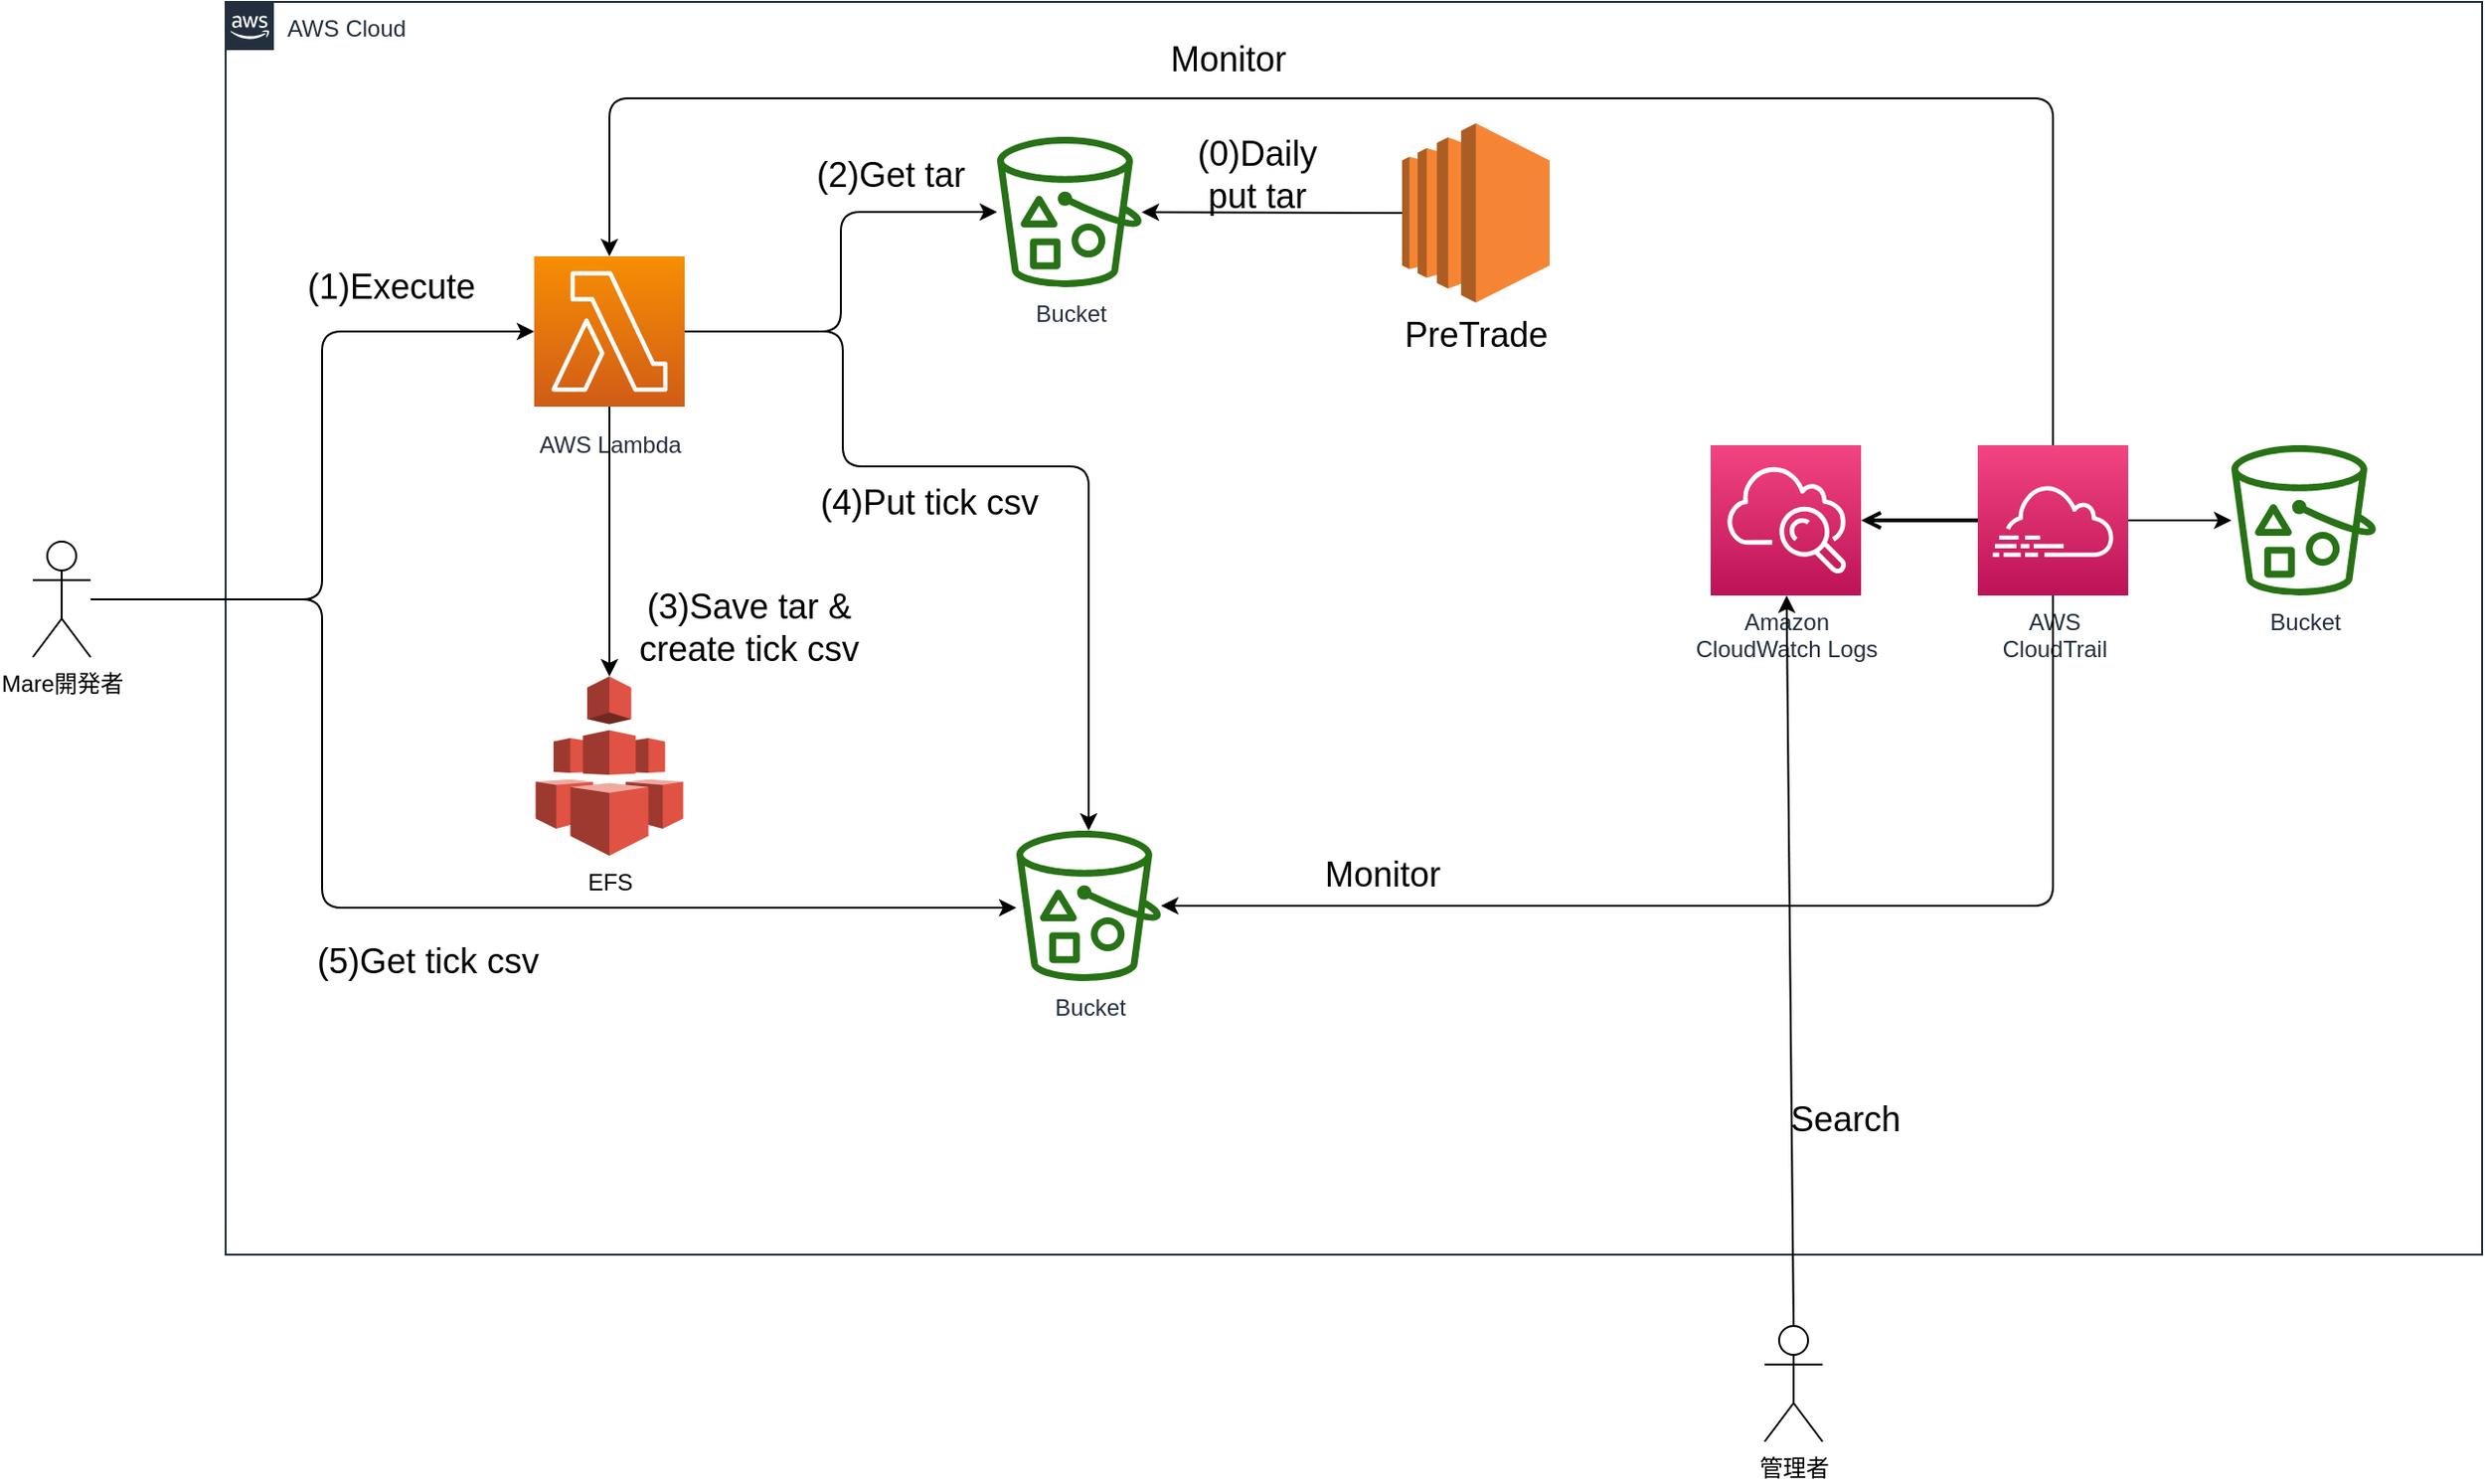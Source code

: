<mxfile version="14.2.4" type="github">
  <diagram id="Ht1M8jgEwFfnCIfOTk4-" name="Page-1">
    <mxGraphModel dx="2591" dy="859" grid="1" gridSize="10" guides="1" tooltips="1" connect="1" arrows="1" fold="1" page="1" pageScale="1" pageWidth="1169" pageHeight="827" math="0" shadow="0">
      <root>
        <mxCell id="0" />
        <mxCell id="1" parent="0" />
        <mxCell id="UEzPUAAOIrF-is8g5C7q-74" value="AWS Cloud" style="points=[[0,0],[0.25,0],[0.5,0],[0.75,0],[1,0],[1,0.25],[1,0.5],[1,0.75],[1,1],[0.75,1],[0.5,1],[0.25,1],[0,1],[0,0.75],[0,0.5],[0,0.25]];outlineConnect=0;gradientColor=none;html=1;whiteSpace=wrap;fontSize=12;fontStyle=0;shape=mxgraph.aws4.group;grIcon=mxgraph.aws4.group_aws_cloud_alt;strokeColor=#232F3E;fillColor=none;verticalAlign=top;align=left;spacingLeft=30;fontColor=#232F3E;dashed=0;labelBackgroundColor=#ffffff;" parent="1" vertex="1">
          <mxGeometry x="110" y="80" width="1170" height="650" as="geometry" />
        </mxCell>
        <mxCell id="UEzPUAAOIrF-is8g5C7q-101" value="" style="edgeStyle=orthogonalEdgeStyle;rounded=0;orthogonalLoop=1;jettySize=auto;html=1;endArrow=open;endFill=0;strokeWidth=2;" parent="1" source="UEzPUAAOIrF-is8g5C7q-84" target="UEzPUAAOIrF-is8g5C7q-83" edge="1">
          <mxGeometry relative="1" as="geometry" />
        </mxCell>
        <mxCell id="UEzPUAAOIrF-is8g5C7q-77" value="Bucket" style="outlineConnect=0;fontColor=#232F3E;gradientColor=none;fillColor=#277116;strokeColor=none;dashed=0;verticalLabelPosition=bottom;verticalAlign=top;align=center;html=1;fontSize=12;fontStyle=0;aspect=fixed;pointerEvents=1;shape=mxgraph.aws4.bucket_with_objects;labelBackgroundColor=#ffffff;" parent="1" vertex="1">
          <mxGeometry x="510" y="150" width="75" height="78" as="geometry" />
        </mxCell>
        <mxCell id="UEzPUAAOIrF-is8g5C7q-78" value="Bucket" style="outlineConnect=0;fontColor=#232F3E;gradientColor=none;fillColor=#277116;strokeColor=none;dashed=0;verticalLabelPosition=bottom;verticalAlign=top;align=center;html=1;fontSize=12;fontStyle=0;aspect=fixed;pointerEvents=1;shape=mxgraph.aws4.bucket_with_objects;labelBackgroundColor=#ffffff;" parent="1" vertex="1">
          <mxGeometry x="1150" y="310" width="75" height="78" as="geometry" />
        </mxCell>
        <mxCell id="UEzPUAAOIrF-is8g5C7q-83" value="Amazon&lt;br&gt;CloudWatch Logs&lt;br&gt;" style="outlineConnect=0;fontColor=#232F3E;gradientColor=#F34482;gradientDirection=north;fillColor=#BC1356;strokeColor=#ffffff;dashed=0;verticalLabelPosition=bottom;verticalAlign=top;align=center;html=1;fontSize=12;fontStyle=0;aspect=fixed;shape=mxgraph.aws4.resourceIcon;resIcon=mxgraph.aws4.cloudwatch;labelBackgroundColor=#ffffff;" parent="1" vertex="1">
          <mxGeometry x="880" y="310" width="78" height="78" as="geometry" />
        </mxCell>
        <mxCell id="E3s7RUcdX__Vuix6ed2L-28" value="" style="edgeStyle=orthogonalEdgeStyle;rounded=0;orthogonalLoop=1;jettySize=auto;html=1;fontSize=18;" edge="1" parent="1" source="UEzPUAAOIrF-is8g5C7q-84" target="UEzPUAAOIrF-is8g5C7q-78">
          <mxGeometry relative="1" as="geometry" />
        </mxCell>
        <mxCell id="UEzPUAAOIrF-is8g5C7q-84" value="AWS&lt;br&gt;CloudTrail" style="outlineConnect=0;fontColor=#232F3E;gradientColor=#F34482;gradientDirection=north;fillColor=#BC1356;strokeColor=#ffffff;dashed=0;verticalLabelPosition=bottom;verticalAlign=top;align=center;html=1;fontSize=12;fontStyle=0;aspect=fixed;shape=mxgraph.aws4.resourceIcon;resIcon=mxgraph.aws4.cloudtrail;labelBackgroundColor=#ffffff;" parent="1" vertex="1">
          <mxGeometry x="1018.5" y="310" width="78" height="78" as="geometry" />
        </mxCell>
        <mxCell id="UEzPUAAOIrF-is8g5C7q-85" value="AWS Lambda" style="outlineConnect=0;fontColor=#232F3E;gradientColor=#F78E04;gradientDirection=north;fillColor=#D05C17;strokeColor=#ffffff;dashed=0;verticalLabelPosition=bottom;verticalAlign=top;align=center;html=1;fontSize=12;fontStyle=0;aspect=fixed;shape=mxgraph.aws4.resourceIcon;resIcon=mxgraph.aws4.lambda;labelBackgroundColor=#ffffff;spacingTop=6;" parent="1" vertex="1">
          <mxGeometry x="270" y="212" width="78" height="78" as="geometry" />
        </mxCell>
        <mxCell id="E3s7RUcdX__Vuix6ed2L-1" value="Mare開発者" style="shape=umlActor;verticalLabelPosition=bottom;verticalAlign=top;html=1;outlineConnect=0;" vertex="1" parent="1">
          <mxGeometry x="10" y="360" width="30" height="60" as="geometry" />
        </mxCell>
        <mxCell id="E3s7RUcdX__Vuix6ed2L-2" value="Bucket" style="outlineConnect=0;fontColor=#232F3E;gradientColor=none;fillColor=#277116;strokeColor=none;dashed=0;verticalLabelPosition=bottom;verticalAlign=top;align=center;html=1;fontSize=12;fontStyle=0;aspect=fixed;pointerEvents=1;shape=mxgraph.aws4.bucket_with_objects;labelBackgroundColor=#ffffff;" vertex="1" parent="1">
          <mxGeometry x="520" y="510" width="75" height="78" as="geometry" />
        </mxCell>
        <mxCell id="E3s7RUcdX__Vuix6ed2L-3" value="EFS" style="outlineConnect=0;dashed=0;verticalLabelPosition=bottom;verticalAlign=top;align=center;html=1;shape=mxgraph.aws3.efs;fillColor=#E05243;gradientColor=none;" vertex="1" parent="1">
          <mxGeometry x="270.75" y="430" width="76.5" height="93" as="geometry" />
        </mxCell>
        <mxCell id="E3s7RUcdX__Vuix6ed2L-4" value="" style="endArrow=classic;html=1;entryX=0.5;entryY=0;entryDx=0;entryDy=0;entryPerimeter=0;" edge="1" parent="1" source="UEzPUAAOIrF-is8g5C7q-85" target="E3s7RUcdX__Vuix6ed2L-3">
          <mxGeometry width="50" height="50" relative="1" as="geometry">
            <mxPoint x="560" y="480" as="sourcePoint" />
            <mxPoint x="610" y="430" as="targetPoint" />
          </mxGeometry>
        </mxCell>
        <mxCell id="E3s7RUcdX__Vuix6ed2L-9" value="" style="endArrow=classic;html=1;edgeStyle=orthogonalEdgeStyle;" edge="1" parent="1" source="E3s7RUcdX__Vuix6ed2L-1" target="UEzPUAAOIrF-is8g5C7q-85">
          <mxGeometry width="50" height="50" relative="1" as="geometry">
            <mxPoint x="560" y="460" as="sourcePoint" />
            <mxPoint x="610" y="410" as="targetPoint" />
            <Array as="points">
              <mxPoint x="160" y="390" />
              <mxPoint x="160" y="251" />
            </Array>
          </mxGeometry>
        </mxCell>
        <mxCell id="E3s7RUcdX__Vuix6ed2L-10" value="" style="endArrow=classic;html=1;edgeStyle=orthogonalEdgeStyle;" edge="1" parent="1" source="UEzPUAAOIrF-is8g5C7q-85" target="UEzPUAAOIrF-is8g5C7q-77">
          <mxGeometry width="50" height="50" relative="1" as="geometry">
            <mxPoint x="560" y="460" as="sourcePoint" />
            <mxPoint x="610" y="410" as="targetPoint" />
          </mxGeometry>
        </mxCell>
        <mxCell id="E3s7RUcdX__Vuix6ed2L-11" value="" style="endArrow=classic;html=1;edgeStyle=orthogonalEdgeStyle;" edge="1" parent="1" source="UEzPUAAOIrF-is8g5C7q-85" target="E3s7RUcdX__Vuix6ed2L-2">
          <mxGeometry width="50" height="50" relative="1" as="geometry">
            <mxPoint x="358" y="261" as="sourcePoint" />
            <mxPoint x="520" y="219.1" as="targetPoint" />
            <Array as="points">
              <mxPoint x="430" y="251" />
              <mxPoint x="430" y="321" />
            </Array>
          </mxGeometry>
        </mxCell>
        <mxCell id="E3s7RUcdX__Vuix6ed2L-12" value="(2)Get tar" style="text;html=1;strokeColor=none;fillColor=none;align=center;verticalAlign=middle;whiteSpace=wrap;rounded=0;fontSize=18;" vertex="1" parent="1">
          <mxGeometry x="410" y="160" width="90" height="20" as="geometry" />
        </mxCell>
        <mxCell id="E3s7RUcdX__Vuix6ed2L-13" value="(4)Put tick csv" style="text;html=1;strokeColor=none;fillColor=none;align=center;verticalAlign=middle;whiteSpace=wrap;rounded=0;fontSize=18;" vertex="1" parent="1">
          <mxGeometry x="410" y="330" width="130" height="20" as="geometry" />
        </mxCell>
        <mxCell id="E3s7RUcdX__Vuix6ed2L-14" value="(3)Save tar &amp;amp; create tick csv" style="text;html=1;strokeColor=none;fillColor=none;align=center;verticalAlign=middle;whiteSpace=wrap;rounded=0;fontSize=18;" vertex="1" parent="1">
          <mxGeometry x="320" y="395" width="122.75" height="20" as="geometry" />
        </mxCell>
        <mxCell id="E3s7RUcdX__Vuix6ed2L-16" value="(1)Execute" style="text;html=1;strokeColor=none;fillColor=none;align=center;verticalAlign=middle;whiteSpace=wrap;rounded=0;fontSize=18;" vertex="1" parent="1">
          <mxGeometry x="176" y="218" width="40" height="20" as="geometry" />
        </mxCell>
        <mxCell id="E3s7RUcdX__Vuix6ed2L-18" value="" style="endArrow=classic;html=1;fontSize=18;edgeStyle=orthogonalEdgeStyle;" edge="1" parent="1" source="E3s7RUcdX__Vuix6ed2L-1" target="E3s7RUcdX__Vuix6ed2L-2">
          <mxGeometry width="50" height="50" relative="1" as="geometry">
            <mxPoint x="560" y="460" as="sourcePoint" />
            <mxPoint x="610" y="410" as="targetPoint" />
            <Array as="points">
              <mxPoint x="160" y="390" />
              <mxPoint x="160" y="550" />
            </Array>
          </mxGeometry>
        </mxCell>
        <mxCell id="E3s7RUcdX__Vuix6ed2L-19" value="(5)Get tick csv" style="text;html=1;strokeColor=none;fillColor=none;align=center;verticalAlign=middle;whiteSpace=wrap;rounded=0;fontSize=18;" vertex="1" parent="1">
          <mxGeometry x="150" y="568" width="130" height="20" as="geometry" />
        </mxCell>
        <mxCell id="E3s7RUcdX__Vuix6ed2L-20" value="PreTrade" style="outlineConnect=0;dashed=0;verticalLabelPosition=bottom;verticalAlign=top;align=center;html=1;shape=mxgraph.aws3.ec2;fillColor=#F58534;gradientColor=none;fontSize=18;" vertex="1" parent="1">
          <mxGeometry x="720" y="143" width="76.5" height="93" as="geometry" />
        </mxCell>
        <mxCell id="E3s7RUcdX__Vuix6ed2L-21" value="" style="endArrow=classic;html=1;fontSize=18;exitX=0;exitY=0.5;exitDx=0;exitDy=0;exitPerimeter=0;" edge="1" parent="1" source="E3s7RUcdX__Vuix6ed2L-20" target="UEzPUAAOIrF-is8g5C7q-77">
          <mxGeometry width="50" height="50" relative="1" as="geometry">
            <mxPoint x="560" y="460" as="sourcePoint" />
            <mxPoint x="610" y="410" as="targetPoint" />
          </mxGeometry>
        </mxCell>
        <mxCell id="E3s7RUcdX__Vuix6ed2L-22" value="(0)Daily put tar" style="text;html=1;strokeColor=none;fillColor=none;align=center;verticalAlign=middle;whiteSpace=wrap;rounded=0;fontSize=18;" vertex="1" parent="1">
          <mxGeometry x="610" y="160" width="70" height="20" as="geometry" />
        </mxCell>
        <mxCell id="E3s7RUcdX__Vuix6ed2L-23" value="" style="endArrow=classic;html=1;fontSize=18;edgeStyle=orthogonalEdgeStyle;" edge="1" parent="1" source="UEzPUAAOIrF-is8g5C7q-84" target="E3s7RUcdX__Vuix6ed2L-2">
          <mxGeometry width="50" height="50" relative="1" as="geometry">
            <mxPoint x="640" y="490" as="sourcePoint" />
            <mxPoint x="690" y="440" as="targetPoint" />
            <Array as="points">
              <mxPoint x="1058" y="549" />
            </Array>
          </mxGeometry>
        </mxCell>
        <mxCell id="E3s7RUcdX__Vuix6ed2L-25" value="Monitor" style="text;html=1;strokeColor=none;fillColor=none;align=center;verticalAlign=middle;whiteSpace=wrap;rounded=0;fontSize=18;" vertex="1" parent="1">
          <mxGeometry x="690" y="523" width="40" height="20" as="geometry" />
        </mxCell>
        <mxCell id="E3s7RUcdX__Vuix6ed2L-26" value="" style="endArrow=classic;html=1;fontSize=18;edgeStyle=orthogonalEdgeStyle;" edge="1" parent="1" source="UEzPUAAOIrF-is8g5C7q-84" target="UEzPUAAOIrF-is8g5C7q-85">
          <mxGeometry width="50" height="50" relative="1" as="geometry">
            <mxPoint x="1067.5" y="398" as="sourcePoint" />
            <mxPoint x="1210" y="230" as="targetPoint" />
            <Array as="points">
              <mxPoint x="1058" y="130" />
              <mxPoint x="309" y="130" />
            </Array>
          </mxGeometry>
        </mxCell>
        <mxCell id="E3s7RUcdX__Vuix6ed2L-27" value="Monitor" style="text;html=1;strokeColor=none;fillColor=none;align=center;verticalAlign=middle;whiteSpace=wrap;rounded=0;fontSize=18;" vertex="1" parent="1">
          <mxGeometry x="610" y="100" width="40" height="20" as="geometry" />
        </mxCell>
        <mxCell id="E3s7RUcdX__Vuix6ed2L-29" value="管理者" style="shape=umlActor;verticalLabelPosition=bottom;verticalAlign=top;html=1;outlineConnect=0;" vertex="1" parent="1">
          <mxGeometry x="908" y="767" width="30" height="60" as="geometry" />
        </mxCell>
        <mxCell id="E3s7RUcdX__Vuix6ed2L-30" value="" style="endArrow=classic;html=1;fontSize=18;exitX=0.5;exitY=0;exitDx=0;exitDy=0;exitPerimeter=0;" edge="1" parent="1" source="E3s7RUcdX__Vuix6ed2L-29" target="UEzPUAAOIrF-is8g5C7q-83">
          <mxGeometry width="50" height="50" relative="1" as="geometry">
            <mxPoint x="560" y="520" as="sourcePoint" />
            <mxPoint x="760" y="850" as="targetPoint" />
          </mxGeometry>
        </mxCell>
        <mxCell id="E3s7RUcdX__Vuix6ed2L-31" value="Search" style="text;html=1;strokeColor=none;fillColor=none;align=center;verticalAlign=middle;whiteSpace=wrap;rounded=0;fontSize=18;" vertex="1" parent="1">
          <mxGeometry x="930" y="650" width="40" height="20" as="geometry" />
        </mxCell>
      </root>
    </mxGraphModel>
  </diagram>
</mxfile>
